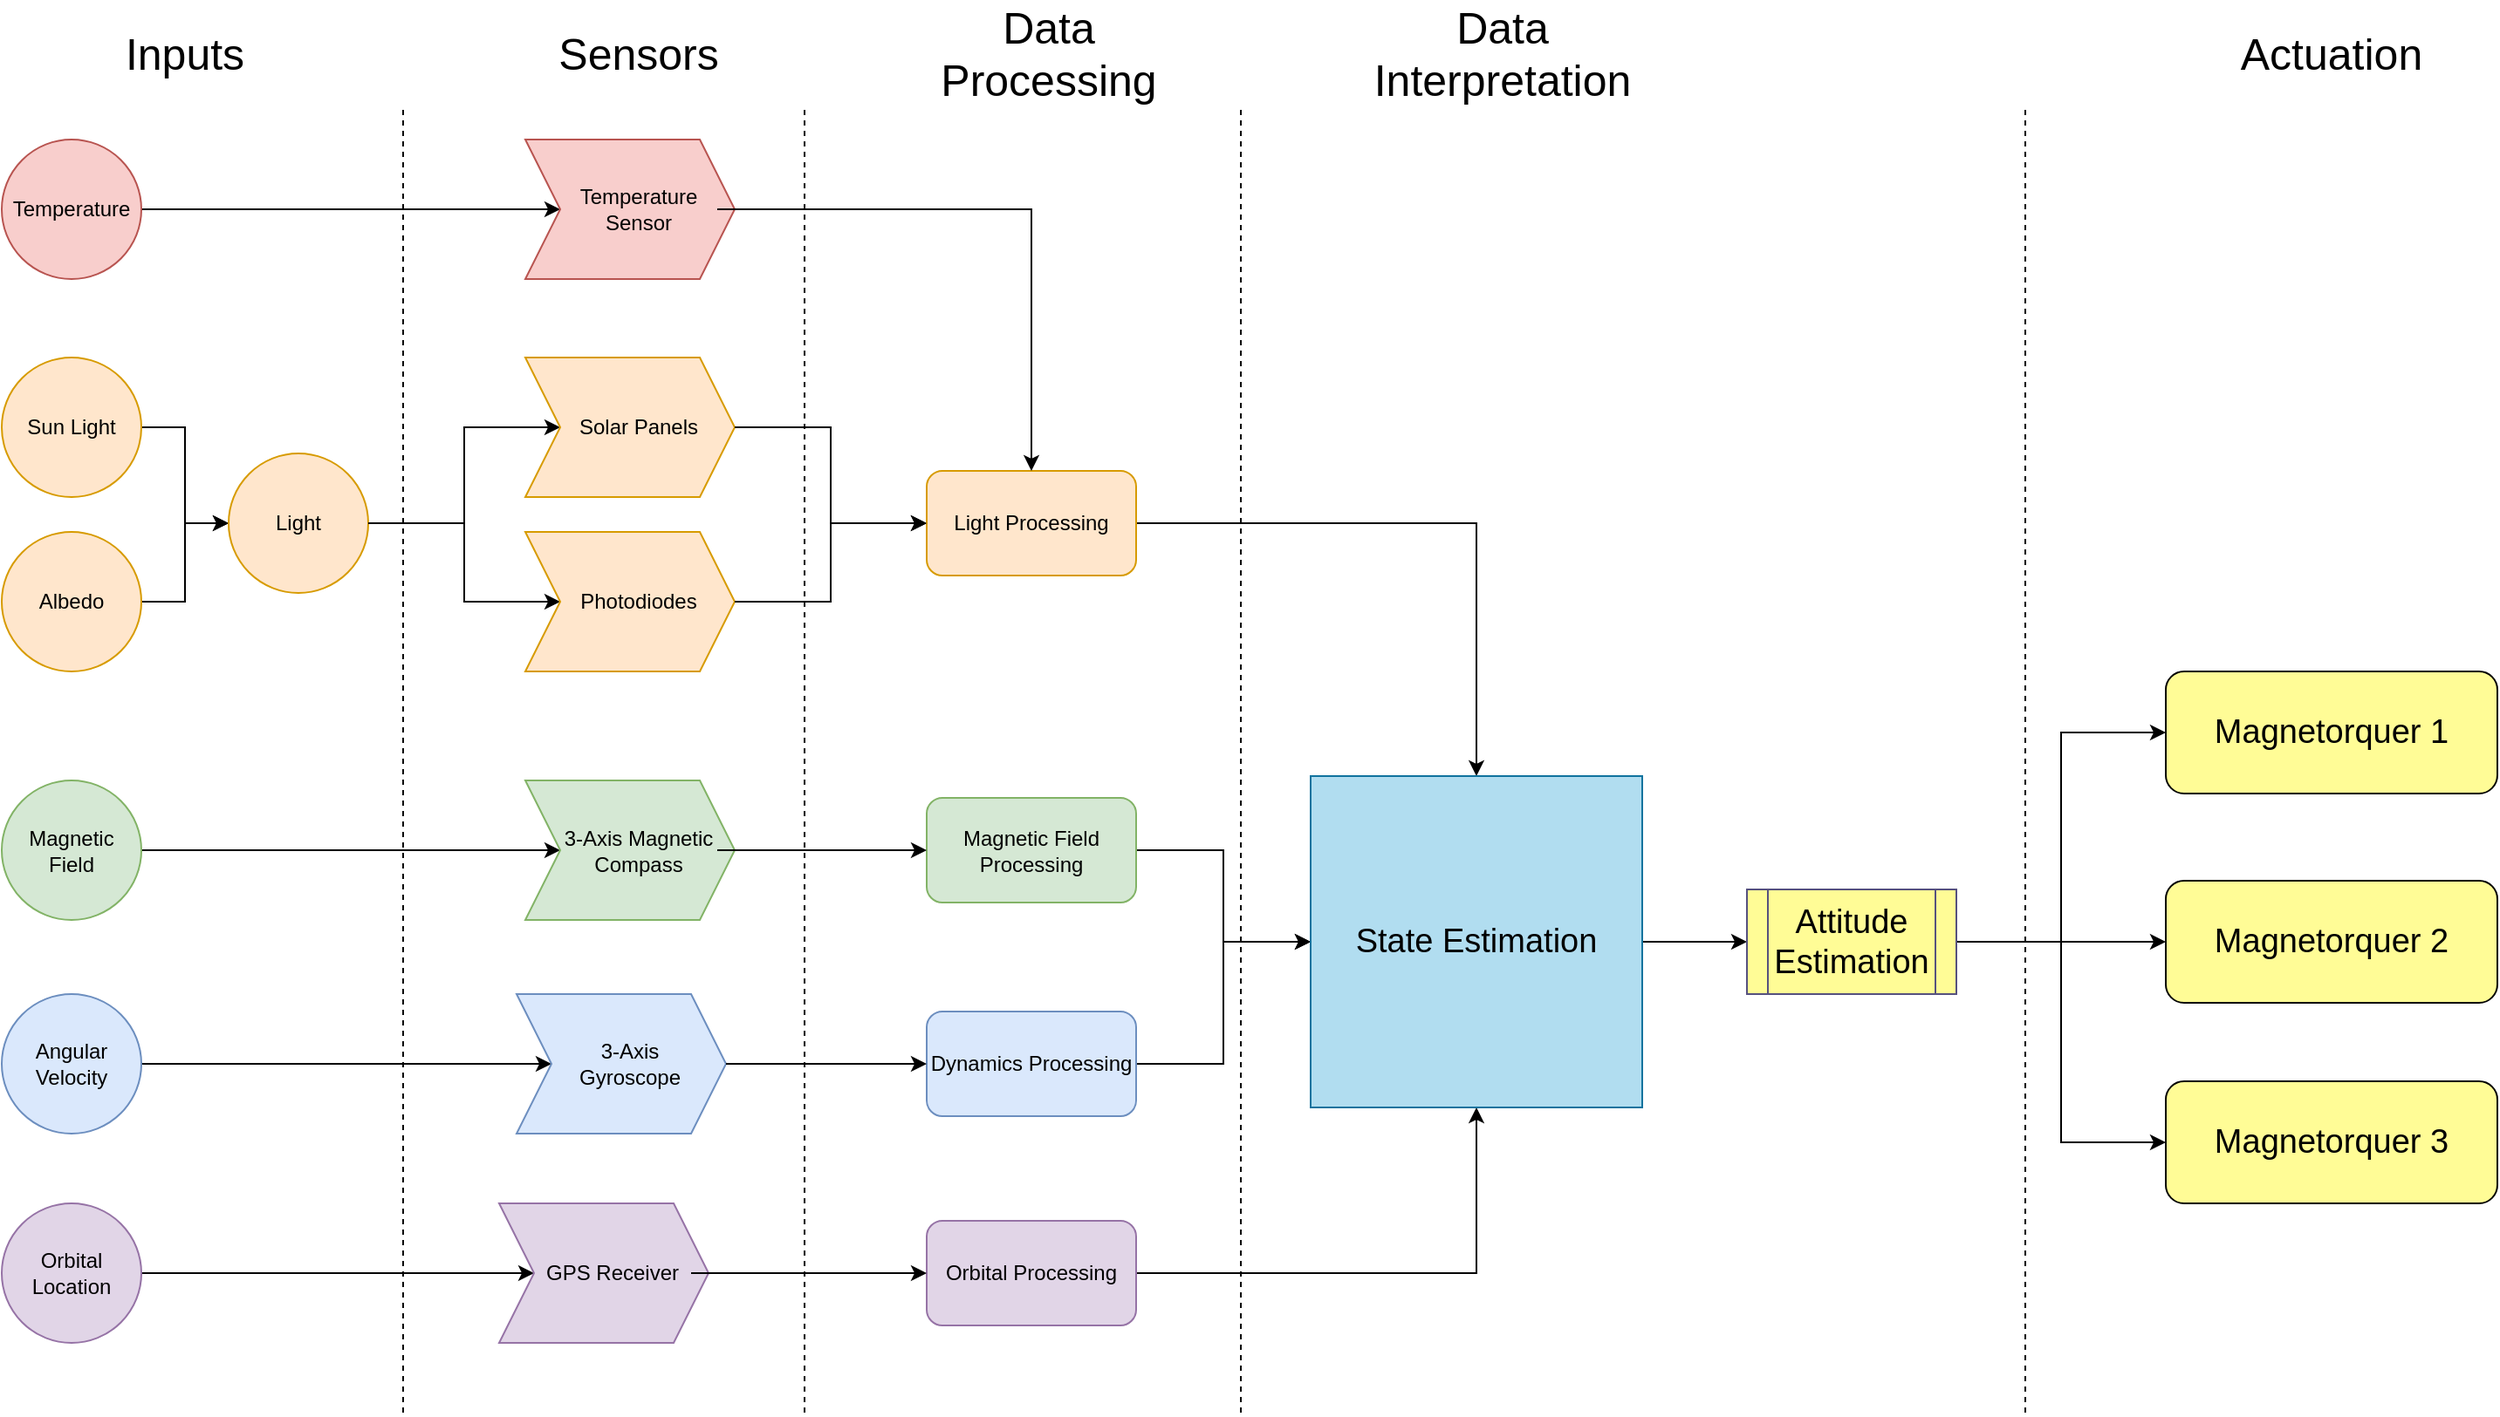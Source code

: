 <mxfile pages="1" version="11.2.9" type="device"><diagram id="u8BxeMKpCbe8PmhEH0hM" name="Page-1"><mxGraphModel dx="2802" dy="2178" grid="1" gridSize="10" guides="1" tooltips="1" connect="1" arrows="1" fold="1" page="1" pageScale="1" pageWidth="850" pageHeight="1100" math="0" shadow="0"><root><mxCell id="0"/><mxCell id="1" parent="0"/><mxCell id="p5XGhER7-qsdLg642lOd-35" value="" style="edgeStyle=orthogonalEdgeStyle;rounded=0;orthogonalLoop=1;jettySize=auto;html=1;startArrow=none;startFill=0;endArrow=classic;endFill=1;fontSize=12;entryX=0;entryY=0.5;entryDx=0;entryDy=0;" edge="1" parent="1" source="p5XGhER7-qsdLg642lOd-1" target="p5XGhER7-qsdLg642lOd-14"><mxGeometry relative="1" as="geometry"><mxPoint x="130" y="-960" as="targetPoint"/></mxGeometry></mxCell><mxCell id="p5XGhER7-qsdLg642lOd-1" value="Temperature" style="ellipse;whiteSpace=wrap;html=1;aspect=fixed;fillColor=#f8cecc;strokeColor=#b85450;" vertex="1" parent="1"><mxGeometry x="-30" y="-1000" width="80" height="80" as="geometry"/></mxCell><mxCell id="p5XGhER7-qsdLg642lOd-10" style="edgeStyle=orthogonalEdgeStyle;rounded=0;orthogonalLoop=1;jettySize=auto;html=1;exitX=1;exitY=0.5;exitDx=0;exitDy=0;entryX=0;entryY=0.5;entryDx=0;entryDy=0;" edge="1" parent="1" source="p5XGhER7-qsdLg642lOd-2" target="p5XGhER7-qsdLg642lOd-9"><mxGeometry relative="1" as="geometry"/></mxCell><mxCell id="p5XGhER7-qsdLg642lOd-2" value="Sun Light" style="ellipse;whiteSpace=wrap;html=1;aspect=fixed;fillColor=#ffe6cc;strokeColor=#d79b00;" vertex="1" parent="1"><mxGeometry x="-30" y="-875" width="80" height="80" as="geometry"/></mxCell><mxCell id="p5XGhER7-qsdLg642lOd-11" style="edgeStyle=orthogonalEdgeStyle;rounded=0;orthogonalLoop=1;jettySize=auto;html=1;entryX=0;entryY=0.5;entryDx=0;entryDy=0;" edge="1" parent="1" source="p5XGhER7-qsdLg642lOd-3" target="p5XGhER7-qsdLg642lOd-9"><mxGeometry relative="1" as="geometry"/></mxCell><mxCell id="p5XGhER7-qsdLg642lOd-3" value="Albedo" style="ellipse;whiteSpace=wrap;html=1;aspect=fixed;fillColor=#ffe6cc;strokeColor=#d79b00;" vertex="1" parent="1"><mxGeometry x="-30" y="-775" width="80" height="80" as="geometry"/></mxCell><mxCell id="p5XGhER7-qsdLg642lOd-38" style="edgeStyle=orthogonalEdgeStyle;rounded=0;orthogonalLoop=1;jettySize=auto;html=1;exitX=1;exitY=0.5;exitDx=0;exitDy=0;entryX=0;entryY=0.5;entryDx=0;entryDy=0;startArrow=none;startFill=0;endArrow=classic;endFill=1;fontSize=12;" edge="1" parent="1" source="p5XGhER7-qsdLg642lOd-4" target="p5XGhER7-qsdLg642lOd-24"><mxGeometry relative="1" as="geometry"/></mxCell><mxCell id="p5XGhER7-qsdLg642lOd-4" value="Magnetic Field" style="ellipse;whiteSpace=wrap;html=1;aspect=fixed;fillColor=#d5e8d4;strokeColor=#82b366;" vertex="1" parent="1"><mxGeometry x="-30" y="-632.5" width="80" height="80" as="geometry"/></mxCell><mxCell id="p5XGhER7-qsdLg642lOd-39" style="edgeStyle=orthogonalEdgeStyle;rounded=0;orthogonalLoop=1;jettySize=auto;html=1;entryX=0;entryY=0.5;entryDx=0;entryDy=0;startArrow=none;startFill=0;endArrow=classic;endFill=1;fontSize=12;" edge="1" parent="1" source="p5XGhER7-qsdLg642lOd-5" target="p5XGhER7-qsdLg642lOd-30"><mxGeometry relative="1" as="geometry"/></mxCell><mxCell id="p5XGhER7-qsdLg642lOd-5" value="Angular Velocity" style="ellipse;whiteSpace=wrap;html=1;aspect=fixed;fillColor=#dae8fc;strokeColor=#6c8ebf;" vertex="1" parent="1"><mxGeometry x="-30" y="-510" width="80" height="80" as="geometry"/></mxCell><mxCell id="p5XGhER7-qsdLg642lOd-40" style="edgeStyle=orthogonalEdgeStyle;rounded=0;orthogonalLoop=1;jettySize=auto;html=1;entryX=0;entryY=0.5;entryDx=0;entryDy=0;startArrow=none;startFill=0;endArrow=classic;endFill=1;fontSize=12;" edge="1" parent="1" source="p5XGhER7-qsdLg642lOd-6" target="p5XGhER7-qsdLg642lOd-27"><mxGeometry relative="1" as="geometry"/></mxCell><mxCell id="p5XGhER7-qsdLg642lOd-6" value="Orbital Location" style="ellipse;whiteSpace=wrap;html=1;aspect=fixed;fillColor=#e1d5e7;strokeColor=#9673a6;" vertex="1" parent="1"><mxGeometry x="-30" y="-390" width="80" height="80" as="geometry"/></mxCell><mxCell id="p5XGhER7-qsdLg642lOd-7" value="" style="endArrow=none;dashed=1;html=1;" edge="1" parent="1"><mxGeometry width="50" height="50" relative="1" as="geometry"><mxPoint x="200" y="-270" as="sourcePoint"/><mxPoint x="200" y="-1020" as="targetPoint"/></mxGeometry></mxCell><mxCell id="p5XGhER7-qsdLg642lOd-8" value="&lt;font style=&quot;font-size: 25px;&quot;&gt;Inputs&lt;/font&gt;" style="text;html=1;strokeColor=none;fillColor=none;align=center;verticalAlign=middle;whiteSpace=wrap;rounded=0;fontSize=25;" vertex="1" parent="1"><mxGeometry x="50" y="-1065" width="50" height="30" as="geometry"/></mxCell><mxCell id="p5XGhER7-qsdLg642lOd-32" style="edgeStyle=orthogonalEdgeStyle;rounded=0;orthogonalLoop=1;jettySize=auto;html=1;entryX=0;entryY=0.5;entryDx=0;entryDy=0;fontSize=12;" edge="1" parent="1" source="p5XGhER7-qsdLg642lOd-9" target="p5XGhER7-qsdLg642lOd-18"><mxGeometry relative="1" as="geometry"/></mxCell><mxCell id="p5XGhER7-qsdLg642lOd-9" value="Light" style="ellipse;whiteSpace=wrap;html=1;aspect=fixed;fillColor=#ffe6cc;strokeColor=#d79b00;" vertex="1" parent="1"><mxGeometry x="100" y="-820" width="80" height="80" as="geometry"/></mxCell><mxCell id="p5XGhER7-qsdLg642lOd-15" value="" style="group" vertex="1" connectable="0" parent="1"><mxGeometry x="270" y="-1000" width="120" height="80" as="geometry"/></mxCell><mxCell id="p5XGhER7-qsdLg642lOd-13" value="" style="shape=step;perimeter=stepPerimeter;whiteSpace=wrap;html=1;fixedSize=1;fontSize=25;fillColor=#f8cecc;strokeColor=#b85450;" vertex="1" parent="p5XGhER7-qsdLg642lOd-15"><mxGeometry width="120" height="80" as="geometry"/></mxCell><mxCell id="p5XGhER7-qsdLg642lOd-14" value="&lt;font style=&quot;font-size: 12px&quot;&gt;Temperature Sensor&lt;/font&gt;" style="text;html=1;strokeColor=none;fillColor=none;align=center;verticalAlign=middle;whiteSpace=wrap;rounded=0;fontSize=12;horizontal=1;" vertex="1" parent="p5XGhER7-qsdLg642lOd-15"><mxGeometry x="20" y="15" width="90" height="50" as="geometry"/></mxCell><mxCell id="p5XGhER7-qsdLg642lOd-33" style="edgeStyle=orthogonalEdgeStyle;rounded=0;orthogonalLoop=1;jettySize=auto;html=1;exitX=0;exitY=0.5;exitDx=0;exitDy=0;fontSize=12;startArrow=classic;startFill=1;endArrow=none;endFill=0;" edge="1" parent="1" source="p5XGhER7-qsdLg642lOd-21" target="p5XGhER7-qsdLg642lOd-9"><mxGeometry relative="1" as="geometry"/></mxCell><mxCell id="p5XGhER7-qsdLg642lOd-16" value="" style="group" vertex="1" connectable="0" parent="1"><mxGeometry x="270" y="-875" width="120" height="80" as="geometry"/></mxCell><mxCell id="p5XGhER7-qsdLg642lOd-17" value="" style="shape=step;perimeter=stepPerimeter;whiteSpace=wrap;html=1;fixedSize=1;fontSize=25;fillColor=#ffe6cc;strokeColor=#d79b00;" vertex="1" parent="p5XGhER7-qsdLg642lOd-16"><mxGeometry width="120" height="80" as="geometry"/></mxCell><mxCell id="p5XGhER7-qsdLg642lOd-18" value="Solar Panels" style="text;html=1;strokeColor=none;fillColor=none;align=center;verticalAlign=middle;whiteSpace=wrap;rounded=0;fontSize=12;horizontal=1;" vertex="1" parent="p5XGhER7-qsdLg642lOd-16"><mxGeometry x="20" y="15" width="90" height="50" as="geometry"/></mxCell><mxCell id="p5XGhER7-qsdLg642lOd-19" value="" style="group" vertex="1" connectable="0" parent="1"><mxGeometry x="270" y="-775" width="120" height="80" as="geometry"/></mxCell><mxCell id="p5XGhER7-qsdLg642lOd-20" value="" style="shape=step;perimeter=stepPerimeter;whiteSpace=wrap;html=1;fixedSize=1;fontSize=25;fillColor=#ffe6cc;strokeColor=#d79b00;" vertex="1" parent="p5XGhER7-qsdLg642lOd-19"><mxGeometry width="120" height="80" as="geometry"/></mxCell><mxCell id="p5XGhER7-qsdLg642lOd-21" value="&lt;font style=&quot;font-size: 12px&quot;&gt;Photodiodes&lt;/font&gt;" style="text;html=1;strokeColor=none;fillColor=none;align=center;verticalAlign=middle;whiteSpace=wrap;rounded=0;fontSize=12;horizontal=1;" vertex="1" parent="p5XGhER7-qsdLg642lOd-19"><mxGeometry x="20" y="15" width="90" height="50" as="geometry"/></mxCell><mxCell id="p5XGhER7-qsdLg642lOd-22" value="" style="group" vertex="1" connectable="0" parent="1"><mxGeometry x="270" y="-632.5" width="120" height="80" as="geometry"/></mxCell><mxCell id="p5XGhER7-qsdLg642lOd-23" value="" style="shape=step;perimeter=stepPerimeter;whiteSpace=wrap;html=1;fixedSize=1;fontSize=25;fillColor=#d5e8d4;strokeColor=#82b366;" vertex="1" parent="p5XGhER7-qsdLg642lOd-22"><mxGeometry width="120" height="80" as="geometry"/></mxCell><mxCell id="p5XGhER7-qsdLg642lOd-24" value="&lt;font style=&quot;font-size: 12px;&quot;&gt;3-Axis Magnetic Compass&lt;/font&gt;" style="text;html=1;strokeColor=none;fillColor=none;align=center;verticalAlign=middle;whiteSpace=wrap;rounded=0;fontSize=12;horizontal=1;" vertex="1" parent="p5XGhER7-qsdLg642lOd-22"><mxGeometry x="20" y="15" width="90" height="50" as="geometry"/></mxCell><mxCell id="p5XGhER7-qsdLg642lOd-25" value="" style="group" vertex="1" connectable="0" parent="1"><mxGeometry x="255" y="-390" width="120" height="80" as="geometry"/></mxCell><mxCell id="p5XGhER7-qsdLg642lOd-26" value="" style="shape=step;perimeter=stepPerimeter;whiteSpace=wrap;html=1;fixedSize=1;fontSize=25;fillColor=#e1d5e7;strokeColor=#9673a6;" vertex="1" parent="p5XGhER7-qsdLg642lOd-25"><mxGeometry width="120" height="80" as="geometry"/></mxCell><mxCell id="p5XGhER7-qsdLg642lOd-27" value="&lt;font style=&quot;font-size: 12px&quot;&gt;GPS Receiver&lt;/font&gt;" style="text;html=1;strokeColor=none;fillColor=none;align=center;verticalAlign=middle;whiteSpace=wrap;rounded=0;fontSize=12;horizontal=1;" vertex="1" parent="p5XGhER7-qsdLg642lOd-25"><mxGeometry x="20" y="15" width="90" height="50" as="geometry"/></mxCell><mxCell id="p5XGhER7-qsdLg642lOd-28" value="" style="group" vertex="1" connectable="0" parent="1"><mxGeometry x="265" y="-510" width="120" height="80" as="geometry"/></mxCell><mxCell id="p5XGhER7-qsdLg642lOd-29" value="" style="shape=step;perimeter=stepPerimeter;whiteSpace=wrap;html=1;fixedSize=1;fontSize=25;fillColor=#dae8fc;strokeColor=#6c8ebf;" vertex="1" parent="p5XGhER7-qsdLg642lOd-28"><mxGeometry width="120" height="80" as="geometry"/></mxCell><mxCell id="p5XGhER7-qsdLg642lOd-30" value="&lt;font style=&quot;font-size: 12px&quot;&gt;3-Axis Gyroscope&lt;/font&gt;" style="text;html=1;strokeColor=none;fillColor=none;align=center;verticalAlign=middle;whiteSpace=wrap;rounded=0;fontSize=12;horizontal=1;" vertex="1" parent="p5XGhER7-qsdLg642lOd-28"><mxGeometry x="20" y="15" width="90" height="50" as="geometry"/></mxCell><mxCell id="p5XGhER7-qsdLg642lOd-43" value="&lt;font style=&quot;font-size: 25px&quot;&gt;Sensors&lt;/font&gt;" style="text;html=1;strokeColor=none;fillColor=none;align=center;verticalAlign=middle;whiteSpace=wrap;rounded=0;fontSize=25;" vertex="1" parent="1"><mxGeometry x="310" y="-1065" width="50" height="30" as="geometry"/></mxCell><mxCell id="p5XGhER7-qsdLg642lOd-51" style="edgeStyle=orthogonalEdgeStyle;rounded=0;orthogonalLoop=1;jettySize=auto;html=1;exitX=0;exitY=0.5;exitDx=0;exitDy=0;entryX=1;entryY=0.5;entryDx=0;entryDy=0;startArrow=classic;startFill=1;endArrow=none;endFill=0;fontSize=12;" edge="1" parent="1" source="p5XGhER7-qsdLg642lOd-44" target="p5XGhER7-qsdLg642lOd-20"><mxGeometry relative="1" as="geometry"/></mxCell><mxCell id="p5XGhER7-qsdLg642lOd-61" style="edgeStyle=orthogonalEdgeStyle;rounded=0;orthogonalLoop=1;jettySize=auto;html=1;exitX=1;exitY=0.5;exitDx=0;exitDy=0;entryX=0.5;entryY=0;entryDx=0;entryDy=0;startArrow=none;startFill=0;endArrow=classic;endFill=1;fontSize=12;" edge="1" parent="1" source="p5XGhER7-qsdLg642lOd-44" target="p5XGhER7-qsdLg642lOd-60"><mxGeometry relative="1" as="geometry"/></mxCell><mxCell id="p5XGhER7-qsdLg642lOd-44" value="Light Processing" style="rounded=1;whiteSpace=wrap;html=1;fontSize=12;fillColor=#ffe6cc;strokeColor=#d79b00;" vertex="1" parent="1"><mxGeometry x="500" y="-810" width="120" height="60" as="geometry"/></mxCell><mxCell id="p5XGhER7-qsdLg642lOd-45" value="" style="endArrow=none;dashed=1;html=1;" edge="1" parent="1"><mxGeometry width="50" height="50" relative="1" as="geometry"><mxPoint x="430" y="-270" as="sourcePoint"/><mxPoint x="430" y="-1020" as="targetPoint"/></mxGeometry></mxCell><mxCell id="p5XGhER7-qsdLg642lOd-46" value="" style="edgeStyle=orthogonalEdgeStyle;rounded=0;orthogonalLoop=1;jettySize=auto;html=1;startArrow=none;startFill=0;endArrow=classic;endFill=1;fontSize=12;" edge="1" parent="1" source="p5XGhER7-qsdLg642lOd-14" target="p5XGhER7-qsdLg642lOd-44"><mxGeometry relative="1" as="geometry"/></mxCell><mxCell id="p5XGhER7-qsdLg642lOd-49" style="edgeStyle=orthogonalEdgeStyle;rounded=0;orthogonalLoop=1;jettySize=auto;html=1;exitX=1;exitY=0.5;exitDx=0;exitDy=0;entryX=0;entryY=0.5;entryDx=0;entryDy=0;startArrow=none;startFill=0;endArrow=classic;endFill=1;fontSize=12;" edge="1" parent="1" source="p5XGhER7-qsdLg642lOd-17" target="p5XGhER7-qsdLg642lOd-44"><mxGeometry relative="1" as="geometry"/></mxCell><mxCell id="p5XGhER7-qsdLg642lOd-62" style="edgeStyle=orthogonalEdgeStyle;rounded=0;orthogonalLoop=1;jettySize=auto;html=1;entryX=0;entryY=0.5;entryDx=0;entryDy=0;startArrow=none;startFill=0;endArrow=classic;endFill=1;fontSize=12;" edge="1" parent="1" source="p5XGhER7-qsdLg642lOd-54" target="p5XGhER7-qsdLg642lOd-60"><mxGeometry relative="1" as="geometry"/></mxCell><mxCell id="p5XGhER7-qsdLg642lOd-54" value="Magnetic Field Processing" style="rounded=1;whiteSpace=wrap;html=1;fontSize=12;fillColor=#d5e8d4;strokeColor=#82b366;" vertex="1" parent="1"><mxGeometry x="500" y="-622.5" width="120" height="60" as="geometry"/></mxCell><mxCell id="p5XGhER7-qsdLg642lOd-63" style="edgeStyle=orthogonalEdgeStyle;rounded=0;orthogonalLoop=1;jettySize=auto;html=1;entryX=0;entryY=0.5;entryDx=0;entryDy=0;startArrow=none;startFill=0;endArrow=classic;endFill=1;fontSize=12;" edge="1" parent="1" source="p5XGhER7-qsdLg642lOd-55" target="p5XGhER7-qsdLg642lOd-60"><mxGeometry relative="1" as="geometry"/></mxCell><mxCell id="p5XGhER7-qsdLg642lOd-55" value="Dynamics Processing" style="rounded=1;whiteSpace=wrap;html=1;fontSize=12;fillColor=#dae8fc;strokeColor=#6c8ebf;" vertex="1" parent="1"><mxGeometry x="500" y="-500" width="120" height="60" as="geometry"/></mxCell><mxCell id="p5XGhER7-qsdLg642lOd-64" style="edgeStyle=orthogonalEdgeStyle;rounded=0;orthogonalLoop=1;jettySize=auto;html=1;entryX=0.5;entryY=1;entryDx=0;entryDy=0;startArrow=none;startFill=0;endArrow=classic;endFill=1;fontSize=12;" edge="1" parent="1" source="p5XGhER7-qsdLg642lOd-56" target="p5XGhER7-qsdLg642lOd-60"><mxGeometry relative="1" as="geometry"/></mxCell><mxCell id="p5XGhER7-qsdLg642lOd-56" value="Orbital Processing" style="rounded=1;whiteSpace=wrap;html=1;fontSize=12;fillColor=#e1d5e7;strokeColor=#9673a6;" vertex="1" parent="1"><mxGeometry x="500" y="-380" width="120" height="60" as="geometry"/></mxCell><mxCell id="p5XGhER7-qsdLg642lOd-57" style="edgeStyle=orthogonalEdgeStyle;rounded=0;orthogonalLoop=1;jettySize=auto;html=1;entryX=0;entryY=0.5;entryDx=0;entryDy=0;startArrow=none;startFill=0;endArrow=classic;endFill=1;fontSize=12;" edge="1" parent="1" source="p5XGhER7-qsdLg642lOd-24" target="p5XGhER7-qsdLg642lOd-54"><mxGeometry relative="1" as="geometry"/></mxCell><mxCell id="p5XGhER7-qsdLg642lOd-58" style="edgeStyle=orthogonalEdgeStyle;rounded=0;orthogonalLoop=1;jettySize=auto;html=1;exitX=1;exitY=0.5;exitDx=0;exitDy=0;entryX=0;entryY=0.5;entryDx=0;entryDy=0;startArrow=none;startFill=0;endArrow=classic;endFill=1;fontSize=12;" edge="1" parent="1" source="p5XGhER7-qsdLg642lOd-29" target="p5XGhER7-qsdLg642lOd-55"><mxGeometry relative="1" as="geometry"/></mxCell><mxCell id="p5XGhER7-qsdLg642lOd-59" style="edgeStyle=orthogonalEdgeStyle;rounded=0;orthogonalLoop=1;jettySize=auto;html=1;startArrow=none;startFill=0;endArrow=classic;endFill=1;fontSize=12;" edge="1" parent="1" source="p5XGhER7-qsdLg642lOd-27" target="p5XGhER7-qsdLg642lOd-56"><mxGeometry relative="1" as="geometry"/></mxCell><mxCell id="p5XGhER7-qsdLg642lOd-68" value="" style="edgeStyle=orthogonalEdgeStyle;rounded=0;orthogonalLoop=1;jettySize=auto;html=1;startArrow=none;startFill=0;endArrow=classic;endFill=1;fontSize=19;entryX=0;entryY=0.5;entryDx=0;entryDy=0;" edge="1" parent="1" source="p5XGhER7-qsdLg642lOd-60" target="p5XGhER7-qsdLg642lOd-70"><mxGeometry relative="1" as="geometry"><mxPoint x="940" y="-540" as="targetPoint"/></mxGeometry></mxCell><mxCell id="p5XGhER7-qsdLg642lOd-60" value="State Estimation" style="whiteSpace=wrap;html=1;aspect=fixed;fontSize=19;fillColor=#b1ddf0;strokeColor=#10739e;" vertex="1" parent="1"><mxGeometry x="720" y="-635" width="190" height="190" as="geometry"/></mxCell><mxCell id="p5XGhER7-qsdLg642lOd-65" value="" style="endArrow=none;dashed=1;html=1;" edge="1" parent="1"><mxGeometry width="50" height="50" relative="1" as="geometry"><mxPoint x="680" y="-270" as="sourcePoint"/><mxPoint x="680" y="-1020" as="targetPoint"/></mxGeometry></mxCell><mxCell id="p5XGhER7-qsdLg642lOd-66" value="&lt;font style=&quot;font-size: 25px&quot;&gt;Data Processing&lt;/font&gt;" style="text;html=1;strokeColor=none;fillColor=none;align=center;verticalAlign=middle;whiteSpace=wrap;rounded=0;fontSize=25;" vertex="1" parent="1"><mxGeometry x="500" y="-1065" width="140" height="30" as="geometry"/></mxCell><mxCell id="p5XGhER7-qsdLg642lOd-74" style="edgeStyle=orthogonalEdgeStyle;rounded=0;orthogonalLoop=1;jettySize=auto;html=1;startArrow=none;startFill=0;endArrow=classic;endFill=1;fontSize=19;entryX=0;entryY=0.5;entryDx=0;entryDy=0;" edge="1" parent="1" source="p5XGhER7-qsdLg642lOd-70" target="p5XGhER7-qsdLg642lOd-76"><mxGeometry relative="1" as="geometry"><mxPoint x="1190" y="-540" as="targetPoint"/></mxGeometry></mxCell><mxCell id="p5XGhER7-qsdLg642lOd-80" style="edgeStyle=orthogonalEdgeStyle;rounded=0;orthogonalLoop=1;jettySize=auto;html=1;exitX=1;exitY=0.5;exitDx=0;exitDy=0;entryX=0;entryY=0.5;entryDx=0;entryDy=0;startArrow=none;startFill=0;endArrow=classic;endFill=1;fontSize=19;" edge="1" parent="1" source="p5XGhER7-qsdLg642lOd-70" target="p5XGhER7-qsdLg642lOd-75"><mxGeometry relative="1" as="geometry"/></mxCell><mxCell id="p5XGhER7-qsdLg642lOd-81" style="edgeStyle=orthogonalEdgeStyle;rounded=0;orthogonalLoop=1;jettySize=auto;html=1;exitX=1;exitY=0.5;exitDx=0;exitDy=0;entryX=0;entryY=0.5;entryDx=0;entryDy=0;startArrow=none;startFill=0;endArrow=classic;endFill=1;fontSize=19;" edge="1" parent="1" source="p5XGhER7-qsdLg642lOd-70" target="p5XGhER7-qsdLg642lOd-77"><mxGeometry relative="1" as="geometry"/></mxCell><mxCell id="p5XGhER7-qsdLg642lOd-70" value="Attitude Estimation" style="shape=process;whiteSpace=wrap;html=1;backgroundOutline=1;fontSize=19;fillColor=#FFFC96;strokeColor=#56517e;" vertex="1" parent="1"><mxGeometry x="970" y="-570" width="120" height="60" as="geometry"/></mxCell><mxCell id="p5XGhER7-qsdLg642lOd-71" value="" style="endArrow=none;dashed=1;html=1;" edge="1" parent="1"><mxGeometry width="50" height="50" relative="1" as="geometry"><mxPoint x="1129.5" y="-270" as="sourcePoint"/><mxPoint x="1129.5" y="-1020" as="targetPoint"/></mxGeometry></mxCell><mxCell id="p5XGhER7-qsdLg642lOd-72" value="&lt;font style=&quot;font-size: 25px&quot;&gt;Data Interpretation&lt;/font&gt;" style="text;html=1;strokeColor=none;fillColor=none;align=center;verticalAlign=middle;whiteSpace=wrap;rounded=0;fontSize=25;" vertex="1" parent="1"><mxGeometry x="760" y="-1065" width="140" height="30" as="geometry"/></mxCell><mxCell id="p5XGhER7-qsdLg642lOd-73" value="&lt;font style=&quot;font-size: 25px&quot;&gt;Actuation&lt;/font&gt;" style="text;html=1;strokeColor=none;fillColor=none;align=center;verticalAlign=middle;whiteSpace=wrap;rounded=0;fontSize=25;" vertex="1" parent="1"><mxGeometry x="1235" y="-1065" width="140" height="30" as="geometry"/></mxCell><mxCell id="p5XGhER7-qsdLg642lOd-75" value="Magnetorquer 1" style="rounded=1;whiteSpace=wrap;html=1;fillColor=#FFFC96;fontSize=19;" vertex="1" parent="1"><mxGeometry x="1210" y="-695" width="190" height="70" as="geometry"/></mxCell><mxCell id="p5XGhER7-qsdLg642lOd-76" value="Magnetorquer 2" style="rounded=1;whiteSpace=wrap;html=1;fillColor=#FFFC96;fontSize=19;" vertex="1" parent="1"><mxGeometry x="1210" y="-575" width="190" height="70" as="geometry"/></mxCell><mxCell id="p5XGhER7-qsdLg642lOd-77" value="Magnetorquer 3" style="rounded=1;whiteSpace=wrap;html=1;fillColor=#FFFC96;fontSize=19;" vertex="1" parent="1"><mxGeometry x="1210" y="-460" width="190" height="70" as="geometry"/></mxCell></root></mxGraphModel></diagram></mxfile>